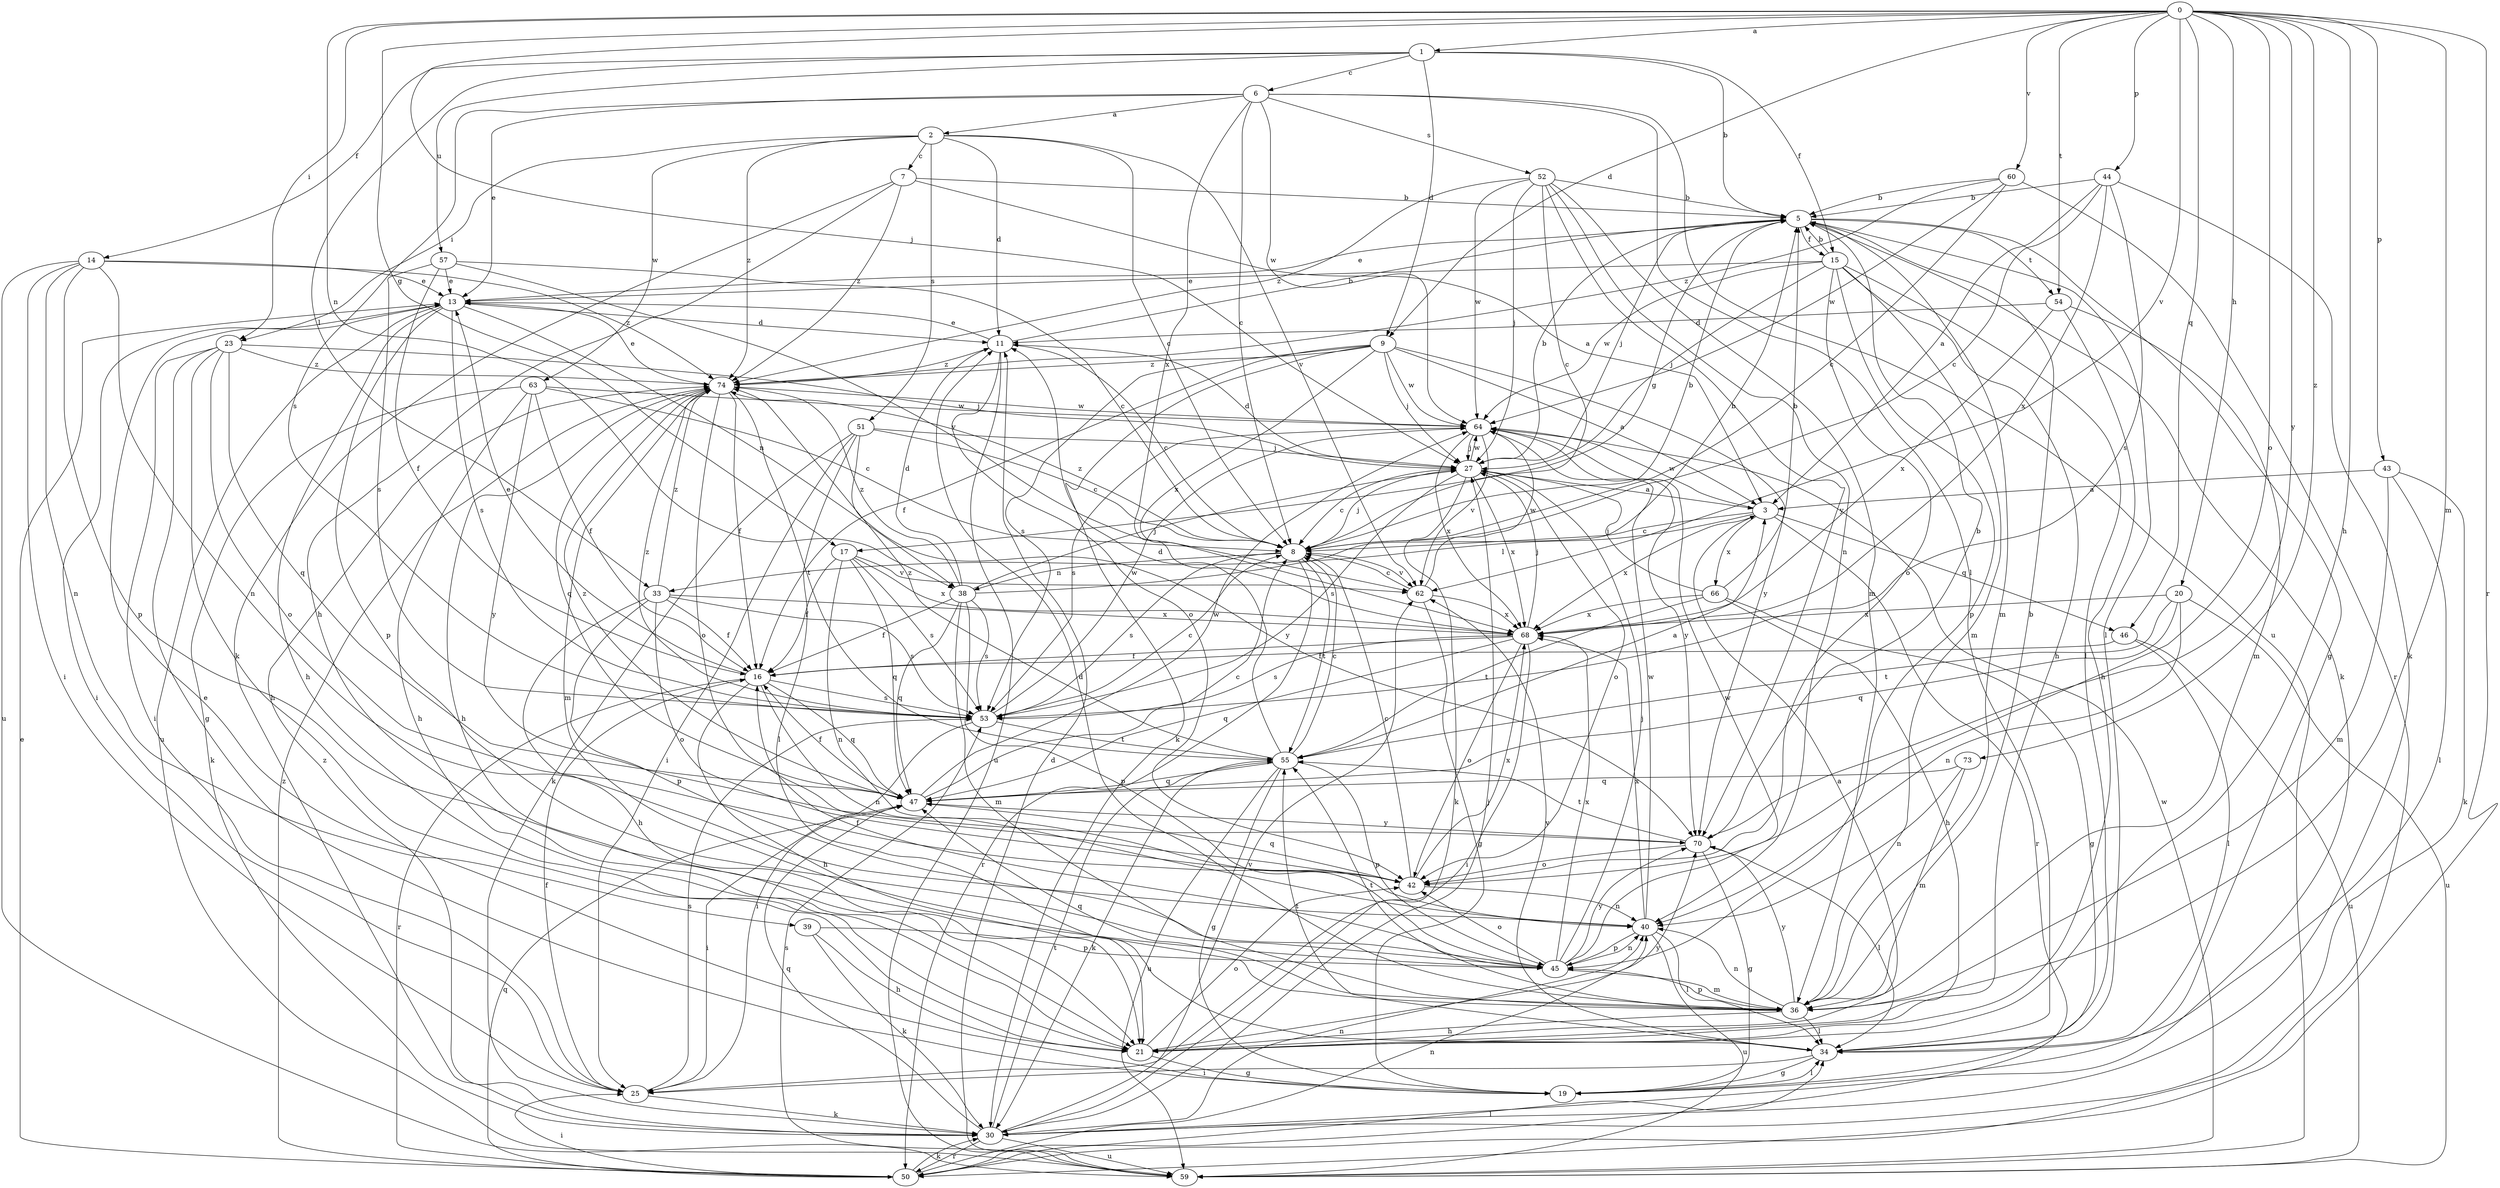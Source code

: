 strict digraph  {
0;
1;
2;
3;
5;
6;
7;
8;
9;
11;
13;
14;
15;
16;
17;
19;
20;
21;
23;
25;
27;
30;
33;
34;
36;
38;
39;
40;
42;
43;
44;
45;
46;
47;
50;
51;
52;
53;
54;
55;
57;
59;
60;
62;
63;
64;
66;
68;
70;
73;
74;
0 -> 1  [label=a];
0 -> 9  [label=d];
0 -> 17  [label=g];
0 -> 20  [label=h];
0 -> 21  [label=h];
0 -> 23  [label=i];
0 -> 27  [label=j];
0 -> 36  [label=m];
0 -> 38  [label=n];
0 -> 42  [label=o];
0 -> 43  [label=p];
0 -> 44  [label=p];
0 -> 46  [label=q];
0 -> 50  [label=r];
0 -> 54  [label=t];
0 -> 60  [label=v];
0 -> 62  [label=v];
0 -> 70  [label=y];
0 -> 73  [label=z];
1 -> 5  [label=b];
1 -> 6  [label=c];
1 -> 9  [label=d];
1 -> 14  [label=f];
1 -> 15  [label=f];
1 -> 33  [label=l];
1 -> 57  [label=u];
2 -> 7  [label=c];
2 -> 8  [label=c];
2 -> 11  [label=d];
2 -> 23  [label=i];
2 -> 51  [label=s];
2 -> 62  [label=v];
2 -> 63  [label=w];
2 -> 74  [label=z];
3 -> 8  [label=c];
3 -> 33  [label=l];
3 -> 46  [label=q];
3 -> 50  [label=r];
3 -> 64  [label=w];
3 -> 66  [label=x];
3 -> 68  [label=x];
5 -> 13  [label=e];
5 -> 15  [label=f];
5 -> 17  [label=g];
5 -> 19  [label=g];
5 -> 27  [label=j];
5 -> 30  [label=k];
5 -> 34  [label=l];
5 -> 36  [label=m];
5 -> 54  [label=t];
6 -> 2  [label=a];
6 -> 8  [label=c];
6 -> 13  [label=e];
6 -> 34  [label=l];
6 -> 52  [label=s];
6 -> 53  [label=s];
6 -> 59  [label=u];
6 -> 64  [label=w];
6 -> 68  [label=x];
7 -> 3  [label=a];
7 -> 5  [label=b];
7 -> 21  [label=h];
7 -> 30  [label=k];
7 -> 74  [label=z];
8 -> 5  [label=b];
8 -> 27  [label=j];
8 -> 38  [label=n];
8 -> 50  [label=r];
8 -> 53  [label=s];
8 -> 55  [label=t];
8 -> 62  [label=v];
8 -> 74  [label=z];
9 -> 3  [label=a];
9 -> 16  [label=f];
9 -> 27  [label=j];
9 -> 30  [label=k];
9 -> 53  [label=s];
9 -> 64  [label=w];
9 -> 68  [label=x];
9 -> 70  [label=y];
9 -> 74  [label=z];
11 -> 5  [label=b];
11 -> 8  [label=c];
11 -> 13  [label=e];
11 -> 42  [label=o];
11 -> 59  [label=u];
11 -> 74  [label=z];
13 -> 11  [label=d];
13 -> 21  [label=h];
13 -> 25  [label=i];
13 -> 38  [label=n];
13 -> 45  [label=p];
13 -> 53  [label=s];
13 -> 59  [label=u];
14 -> 13  [label=e];
14 -> 25  [label=i];
14 -> 39  [label=n];
14 -> 40  [label=n];
14 -> 45  [label=p];
14 -> 59  [label=u];
14 -> 74  [label=z];
15 -> 5  [label=b];
15 -> 13  [label=e];
15 -> 21  [label=h];
15 -> 27  [label=j];
15 -> 34  [label=l];
15 -> 36  [label=m];
15 -> 42  [label=o];
15 -> 45  [label=p];
15 -> 64  [label=w];
16 -> 13  [label=e];
16 -> 21  [label=h];
16 -> 40  [label=n];
16 -> 47  [label=q];
16 -> 50  [label=r];
16 -> 53  [label=s];
17 -> 16  [label=f];
17 -> 40  [label=n];
17 -> 47  [label=q];
17 -> 53  [label=s];
17 -> 62  [label=v];
17 -> 68  [label=x];
19 -> 13  [label=e];
19 -> 34  [label=l];
20 -> 40  [label=n];
20 -> 47  [label=q];
20 -> 55  [label=t];
20 -> 59  [label=u];
20 -> 68  [label=x];
21 -> 3  [label=a];
21 -> 19  [label=g];
21 -> 42  [label=o];
21 -> 70  [label=y];
23 -> 19  [label=g];
23 -> 21  [label=h];
23 -> 25  [label=i];
23 -> 27  [label=j];
23 -> 42  [label=o];
23 -> 47  [label=q];
23 -> 74  [label=z];
25 -> 16  [label=f];
25 -> 30  [label=k];
25 -> 53  [label=s];
27 -> 3  [label=a];
27 -> 5  [label=b];
27 -> 8  [label=c];
27 -> 11  [label=d];
27 -> 30  [label=k];
27 -> 42  [label=o];
27 -> 53  [label=s];
27 -> 64  [label=w];
27 -> 68  [label=x];
30 -> 27  [label=j];
30 -> 40  [label=n];
30 -> 47  [label=q];
30 -> 50  [label=r];
30 -> 55  [label=t];
30 -> 59  [label=u];
30 -> 62  [label=v];
30 -> 74  [label=z];
33 -> 16  [label=f];
33 -> 21  [label=h];
33 -> 42  [label=o];
33 -> 45  [label=p];
33 -> 53  [label=s];
33 -> 68  [label=x];
33 -> 74  [label=z];
34 -> 19  [label=g];
34 -> 25  [label=i];
34 -> 55  [label=t];
34 -> 62  [label=v];
36 -> 5  [label=b];
36 -> 11  [label=d];
36 -> 21  [label=h];
36 -> 34  [label=l];
36 -> 40  [label=n];
36 -> 45  [label=p];
36 -> 47  [label=q];
36 -> 55  [label=t];
36 -> 70  [label=y];
38 -> 5  [label=b];
38 -> 11  [label=d];
38 -> 16  [label=f];
38 -> 27  [label=j];
38 -> 36  [label=m];
38 -> 45  [label=p];
38 -> 47  [label=q];
38 -> 53  [label=s];
38 -> 74  [label=z];
39 -> 21  [label=h];
39 -> 30  [label=k];
39 -> 45  [label=p];
40 -> 34  [label=l];
40 -> 45  [label=p];
40 -> 59  [label=u];
40 -> 64  [label=w];
40 -> 68  [label=x];
42 -> 8  [label=c];
42 -> 40  [label=n];
42 -> 47  [label=q];
42 -> 68  [label=x];
43 -> 3  [label=a];
43 -> 30  [label=k];
43 -> 34  [label=l];
43 -> 36  [label=m];
44 -> 3  [label=a];
44 -> 5  [label=b];
44 -> 8  [label=c];
44 -> 30  [label=k];
44 -> 53  [label=s];
44 -> 68  [label=x];
45 -> 16  [label=f];
45 -> 27  [label=j];
45 -> 36  [label=m];
45 -> 40  [label=n];
45 -> 42  [label=o];
45 -> 64  [label=w];
45 -> 68  [label=x];
45 -> 70  [label=y];
46 -> 16  [label=f];
46 -> 34  [label=l];
46 -> 59  [label=u];
47 -> 8  [label=c];
47 -> 16  [label=f];
47 -> 25  [label=i];
47 -> 64  [label=w];
47 -> 70  [label=y];
47 -> 74  [label=z];
50 -> 13  [label=e];
50 -> 25  [label=i];
50 -> 30  [label=k];
50 -> 34  [label=l];
50 -> 40  [label=n];
50 -> 47  [label=q];
50 -> 74  [label=z];
51 -> 8  [label=c];
51 -> 25  [label=i];
51 -> 27  [label=j];
51 -> 30  [label=k];
51 -> 34  [label=l];
51 -> 70  [label=y];
52 -> 5  [label=b];
52 -> 8  [label=c];
52 -> 27  [label=j];
52 -> 36  [label=m];
52 -> 40  [label=n];
52 -> 64  [label=w];
52 -> 70  [label=y];
52 -> 74  [label=z];
53 -> 8  [label=c];
53 -> 25  [label=i];
53 -> 55  [label=t];
53 -> 64  [label=w];
53 -> 74  [label=z];
54 -> 11  [label=d];
54 -> 21  [label=h];
54 -> 36  [label=m];
54 -> 68  [label=x];
55 -> 3  [label=a];
55 -> 8  [label=c];
55 -> 11  [label=d];
55 -> 19  [label=g];
55 -> 30  [label=k];
55 -> 45  [label=p];
55 -> 47  [label=q];
55 -> 59  [label=u];
55 -> 74  [label=z];
57 -> 8  [label=c];
57 -> 13  [label=e];
57 -> 16  [label=f];
57 -> 53  [label=s];
57 -> 62  [label=v];
59 -> 11  [label=d];
59 -> 53  [label=s];
59 -> 64  [label=w];
60 -> 5  [label=b];
60 -> 8  [label=c];
60 -> 50  [label=r];
60 -> 64  [label=w];
60 -> 74  [label=z];
62 -> 8  [label=c];
62 -> 19  [label=g];
62 -> 64  [label=w];
62 -> 68  [label=x];
63 -> 8  [label=c];
63 -> 16  [label=f];
63 -> 21  [label=h];
63 -> 30  [label=k];
63 -> 64  [label=w];
63 -> 70  [label=y];
64 -> 27  [label=j];
64 -> 53  [label=s];
64 -> 62  [label=v];
64 -> 68  [label=x];
64 -> 70  [label=y];
66 -> 5  [label=b];
66 -> 19  [label=g];
66 -> 21  [label=h];
66 -> 27  [label=j];
66 -> 55  [label=t];
66 -> 68  [label=x];
68 -> 16  [label=f];
68 -> 25  [label=i];
68 -> 27  [label=j];
68 -> 42  [label=o];
68 -> 47  [label=q];
68 -> 53  [label=s];
70 -> 5  [label=b];
70 -> 19  [label=g];
70 -> 34  [label=l];
70 -> 42  [label=o];
70 -> 55  [label=t];
73 -> 36  [label=m];
73 -> 40  [label=n];
73 -> 47  [label=q];
74 -> 13  [label=e];
74 -> 16  [label=f];
74 -> 21  [label=h];
74 -> 36  [label=m];
74 -> 42  [label=o];
74 -> 47  [label=q];
74 -> 55  [label=t];
74 -> 64  [label=w];
}

